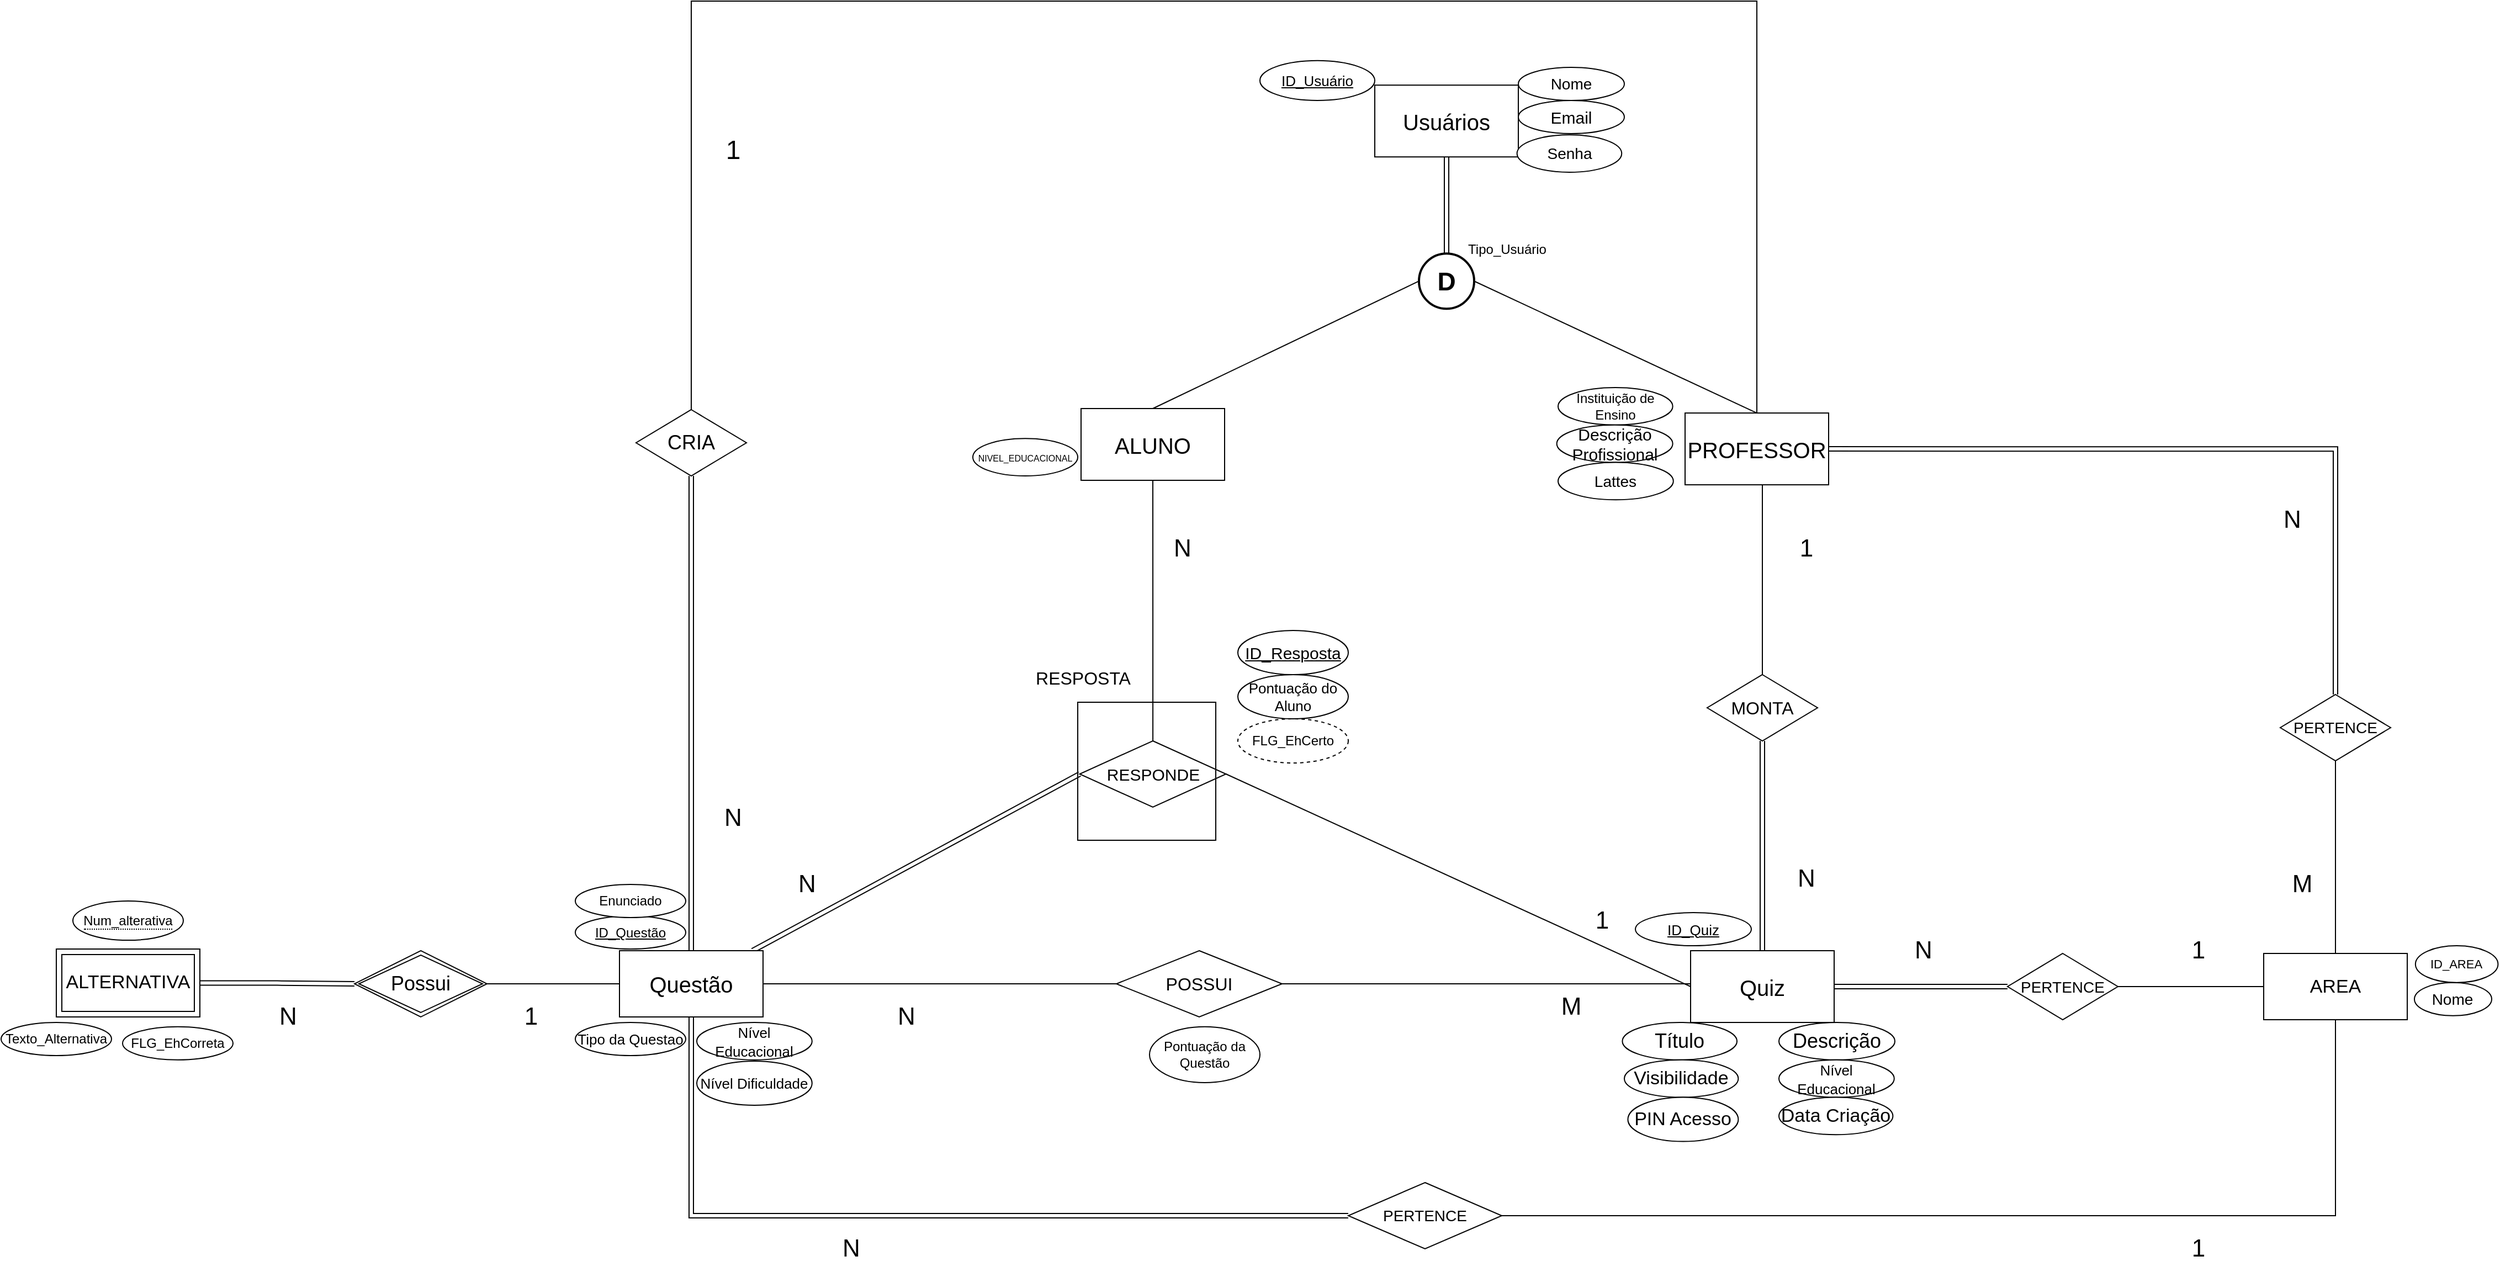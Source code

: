 <mxfile version="28.2.5">
  <diagram name="Page-1" id="YVpiMR4nA6CNScTN-7gp">
    <mxGraphModel dx="2546" dy="1236" grid="1" gridSize="10" guides="1" tooltips="1" connect="1" arrows="1" fold="1" page="1" pageScale="1" pageWidth="827" pageHeight="1169" math="0" shadow="0">
      <root>
        <mxCell id="0" />
        <mxCell id="1" parent="0" />
        <mxCell id="w3f4xxzkqYW7iUIbuq_6-1" style="edgeStyle=orthogonalEdgeStyle;rounded=0;orthogonalLoop=1;jettySize=auto;html=1;exitX=0.5;exitY=1;exitDx=0;exitDy=0;entryX=0;entryY=0.5;entryDx=0;entryDy=0;endArrow=none;endFill=0;shape=link;" parent="1" source="w3f4xxzkqYW7iUIbuq_6-49" target="w3f4xxzkqYW7iUIbuq_6-18" edge="1">
          <mxGeometry relative="1" as="geometry">
            <Array as="points">
              <mxPoint x="665" y="1190" />
            </Array>
          </mxGeometry>
        </mxCell>
        <mxCell id="w3f4xxzkqYW7iUIbuq_6-2" style="edgeStyle=orthogonalEdgeStyle;rounded=0;orthogonalLoop=1;jettySize=auto;html=1;exitX=1;exitY=0.5;exitDx=0;exitDy=0;endArrow=none;endFill=0;shape=link;entryX=0;entryY=0.5;entryDx=0;entryDy=0;" parent="1" source="w3f4xxzkqYW7iUIbuq_6-3" target="w3f4xxzkqYW7iUIbuq_6-21" edge="1">
          <mxGeometry relative="1" as="geometry">
            <mxPoint x="1660" y="1090" as="targetPoint" />
          </mxGeometry>
        </mxCell>
        <mxCell id="w3f4xxzkqYW7iUIbuq_6-3" value="&lt;font style=&quot;font-size: 20px;&quot;&gt;Quiz&lt;/font&gt;" style="rounded=0;whiteSpace=wrap;html=1;container=0;" parent="1" vertex="1">
          <mxGeometry x="1570" y="950" width="130" height="65" as="geometry" />
        </mxCell>
        <mxCell id="w3f4xxzkqYW7iUIbuq_6-4" value="&lt;font style=&quot;font-size: 20px;&quot;&gt;ALUNO&lt;/font&gt;" style="rounded=0;whiteSpace=wrap;html=1;" parent="1" vertex="1">
          <mxGeometry x="1018" y="459" width="130" height="65" as="geometry" />
        </mxCell>
        <mxCell id="w3f4xxzkqYW7iUIbuq_6-5" style="edgeStyle=orthogonalEdgeStyle;rounded=0;orthogonalLoop=1;jettySize=auto;html=1;exitX=1;exitY=0.5;exitDx=0;exitDy=0;endArrow=none;endFill=0;shape=link;" parent="1" source="w3f4xxzkqYW7iUIbuq_6-6" target="w3f4xxzkqYW7iUIbuq_6-10" edge="1">
          <mxGeometry relative="1" as="geometry" />
        </mxCell>
        <mxCell id="w3f4xxzkqYW7iUIbuq_6-6" value="&lt;font style=&quot;font-size: 20px;&quot;&gt;PROFESSOR&lt;/font&gt;" style="rounded=0;whiteSpace=wrap;html=1;" parent="1" vertex="1">
          <mxGeometry x="1565" y="463.06" width="130" height="65" as="geometry" />
        </mxCell>
        <mxCell id="w3f4xxzkqYW7iUIbuq_6-7" style="rounded=0;orthogonalLoop=1;jettySize=auto;html=1;endArrow=none;endFill=0;entryX=0;entryY=0.5;entryDx=0;entryDy=0;exitX=1;exitY=0.5;exitDx=0;exitDy=0;" parent="1" source="w3f4xxzkqYW7iUIbuq_6-9" target="w3f4xxzkqYW7iUIbuq_6-3" edge="1">
          <mxGeometry relative="1" as="geometry">
            <mxPoint x="1326.19" y="958" as="sourcePoint" />
            <mxPoint x="1620" y="955" as="targetPoint" />
          </mxGeometry>
        </mxCell>
        <mxCell id="w3f4xxzkqYW7iUIbuq_6-8" style="edgeStyle=orthogonalEdgeStyle;rounded=0;orthogonalLoop=1;jettySize=auto;html=1;entryX=0.5;entryY=1;entryDx=0;entryDy=0;endArrow=none;endFill=0;" parent="1" source="w3f4xxzkqYW7iUIbuq_6-9" target="w3f4xxzkqYW7iUIbuq_6-4" edge="1">
          <mxGeometry relative="1" as="geometry" />
        </mxCell>
        <mxCell id="w3f4xxzkqYW7iUIbuq_6-9" value="&lt;font style=&quot;font-size: 15px;&quot;&gt;RESPONDE&lt;/font&gt;" style="rhombus;whiteSpace=wrap;html=1;" parent="1" vertex="1">
          <mxGeometry x="1016.75" y="760" width="132.5" height="60" as="geometry" />
        </mxCell>
        <mxCell id="w3f4xxzkqYW7iUIbuq_6-10" value="&lt;font style=&quot;font-size: 14px;&quot;&gt;PERTENCE&lt;/font&gt;" style="rhombus;whiteSpace=wrap;html=1;" parent="1" vertex="1">
          <mxGeometry x="2104" y="718" width="100" height="60" as="geometry" />
        </mxCell>
        <mxCell id="w3f4xxzkqYW7iUIbuq_6-11" value="" style="endArrow=none;html=1;rounded=0;entryX=0;entryY=0.5;entryDx=0;entryDy=0;entryPerimeter=0;exitX=0.5;exitY=0;exitDx=0;exitDy=0;" parent="1" source="w3f4xxzkqYW7iUIbuq_6-4" target="w3f4xxzkqYW7iUIbuq_6-28" edge="1">
          <mxGeometry width="50" height="50" relative="1" as="geometry">
            <mxPoint x="1290" y="373" as="sourcePoint" />
            <mxPoint x="1421" y="360" as="targetPoint" />
          </mxGeometry>
        </mxCell>
        <mxCell id="w3f4xxzkqYW7iUIbuq_6-12" value="" style="endArrow=none;html=1;rounded=0;entryX=0.5;entryY=0;entryDx=0;entryDy=0;exitX=1;exitY=0.5;exitDx=0;exitDy=0;exitPerimeter=0;" parent="1" source="w3f4xxzkqYW7iUIbuq_6-28" target="w3f4xxzkqYW7iUIbuq_6-6" edge="1">
          <mxGeometry width="50" height="50" relative="1" as="geometry">
            <mxPoint x="1457" y="360" as="sourcePoint" />
            <mxPoint x="1644" y="374" as="targetPoint" />
          </mxGeometry>
        </mxCell>
        <mxCell id="w3f4xxzkqYW7iUIbuq_6-13" style="edgeStyle=orthogonalEdgeStyle;rounded=0;orthogonalLoop=1;jettySize=auto;html=1;exitX=0.5;exitY=1;exitDx=0;exitDy=0;endArrow=none;endFill=0;shape=link;" parent="1" source="w3f4xxzkqYW7iUIbuq_6-15" target="w3f4xxzkqYW7iUIbuq_6-3" edge="1">
          <mxGeometry relative="1" as="geometry" />
        </mxCell>
        <mxCell id="w3f4xxzkqYW7iUIbuq_6-14" style="edgeStyle=orthogonalEdgeStyle;rounded=0;orthogonalLoop=1;jettySize=auto;html=1;endArrow=none;endFill=0;" parent="1" source="w3f4xxzkqYW7iUIbuq_6-15" edge="1">
          <mxGeometry relative="1" as="geometry">
            <mxPoint x="1635" y="528" as="targetPoint" />
            <Array as="points">
              <mxPoint x="1635" y="528" />
            </Array>
          </mxGeometry>
        </mxCell>
        <mxCell id="w3f4xxzkqYW7iUIbuq_6-15" value="&lt;font style=&quot;font-size: 16px;&quot;&gt;MONTA&lt;/font&gt;" style="rhombus;whiteSpace=wrap;html=1;" parent="1" vertex="1">
          <mxGeometry x="1585" y="700" width="100" height="60" as="geometry" />
        </mxCell>
        <mxCell id="w3f4xxzkqYW7iUIbuq_6-16" value="&lt;span style=&quot;font-size: 17px;&quot;&gt;AREA&lt;/span&gt;" style="rounded=0;whiteSpace=wrap;html=1;" parent="1" vertex="1">
          <mxGeometry x="2089" y="952.5" width="130" height="60" as="geometry" />
        </mxCell>
        <mxCell id="w3f4xxzkqYW7iUIbuq_6-17" style="edgeStyle=orthogonalEdgeStyle;rounded=0;orthogonalLoop=1;jettySize=auto;html=1;entryX=0.5;entryY=1;entryDx=0;entryDy=0;endArrow=none;endFill=0;" parent="1" source="w3f4xxzkqYW7iUIbuq_6-18" target="w3f4xxzkqYW7iUIbuq_6-16" edge="1">
          <mxGeometry relative="1" as="geometry" />
        </mxCell>
        <mxCell id="w3f4xxzkqYW7iUIbuq_6-18" value="&lt;font&gt;PERTENCE&lt;/font&gt;" style="rhombus;whiteSpace=wrap;html=1;fontSize=14;" parent="1" vertex="1">
          <mxGeometry x="1260" y="1160" width="139" height="60" as="geometry" />
        </mxCell>
        <mxCell id="w3f4xxzkqYW7iUIbuq_6-19" style="edgeStyle=orthogonalEdgeStyle;rounded=0;orthogonalLoop=1;jettySize=auto;html=1;exitX=0.5;exitY=1;exitDx=0;exitDy=0;entryX=0.5;entryY=0;entryDx=0;entryDy=0;endArrow=none;endFill=0;" parent="1" source="w3f4xxzkqYW7iUIbuq_6-10" target="w3f4xxzkqYW7iUIbuq_6-16" edge="1">
          <mxGeometry relative="1" as="geometry" />
        </mxCell>
        <mxCell id="w3f4xxzkqYW7iUIbuq_6-20" style="edgeStyle=orthogonalEdgeStyle;rounded=0;orthogonalLoop=1;jettySize=auto;html=1;entryX=0;entryY=0.5;entryDx=0;entryDy=0;endArrow=none;endFill=0;exitX=1;exitY=0.5;exitDx=0;exitDy=0;" parent="1" source="w3f4xxzkqYW7iUIbuq_6-21" target="w3f4xxzkqYW7iUIbuq_6-16" edge="1">
          <mxGeometry relative="1" as="geometry">
            <mxPoint x="2095" y="990" as="targetPoint" />
            <mxPoint x="1957" y="990" as="sourcePoint" />
            <Array as="points" />
          </mxGeometry>
        </mxCell>
        <mxCell id="w3f4xxzkqYW7iUIbuq_6-21" value="&lt;font style=&quot;font-size: 14px;&quot;&gt;PERTENCE&lt;/font&gt;" style="rhombus;whiteSpace=wrap;html=1;" parent="1" vertex="1">
          <mxGeometry x="1857" y="952.5" width="100" height="60" as="geometry" />
        </mxCell>
        <mxCell id="w3f4xxzkqYW7iUIbuq_6-22" value="&lt;font style=&quot;font-size: 16px;&quot;&gt;RESPOSTA&lt;/font&gt;" style="text;html=1;align=center;verticalAlign=middle;whiteSpace=wrap;rounded=0;" parent="1" vertex="1">
          <mxGeometry x="990" y="688" width="60" height="30" as="geometry" />
        </mxCell>
        <mxCell id="w3f4xxzkqYW7iUIbuq_6-23" value="" style="group" parent="1" vertex="1" connectable="0">
          <mxGeometry x="2224" y="945.56" width="77.23" height="99.438" as="geometry" />
        </mxCell>
        <mxCell id="w3f4xxzkqYW7iUIbuq_6-24" value="&lt;span style=&quot;font-size: 14px;&quot;&gt;Nome&lt;/span&gt;" style="ellipse;whiteSpace=wrap;html=1;fontStyle=0" parent="w3f4xxzkqYW7iUIbuq_6-23" vertex="1">
          <mxGeometry x="1.49" y="33.33" width="70" height="30" as="geometry" />
        </mxCell>
        <mxCell id="w3f4xxzkqYW7iUIbuq_6-25" value="&lt;span&gt;&lt;font style=&quot;font-size: 11px;&quot;&gt;ID_AREA&lt;/font&gt;&lt;/span&gt;" style="ellipse;whiteSpace=wrap;html=1;fontSize=8;" parent="w3f4xxzkqYW7iUIbuq_6-23" vertex="1">
          <mxGeometry x="2.42" width="74.81" height="33.33" as="geometry" />
        </mxCell>
        <mxCell id="w3f4xxzkqYW7iUIbuq_6-26" value="&lt;font&gt;1&lt;/font&gt;" style="text;strokeColor=none;align=center;fillColor=none;html=1;verticalAlign=middle;whiteSpace=wrap;rounded=0;fontColor=light-dark(#000000,#33FFFF);fontSize=22;" parent="1" vertex="1">
          <mxGeometry x="2010" y="1200" width="40" height="40" as="geometry" />
        </mxCell>
        <mxCell id="w3f4xxzkqYW7iUIbuq_6-27" value="" style="shape=link;html=1;rounded=0;entryX=0;entryY=0.5;entryDx=0;entryDy=0;" parent="1" source="w3f4xxzkqYW7iUIbuq_6-49" target="w3f4xxzkqYW7iUIbuq_6-9" edge="1">
          <mxGeometry width="100" relative="1" as="geometry">
            <mxPoint x="720" y="1100" as="sourcePoint" />
            <mxPoint x="820" y="1100" as="targetPoint" />
          </mxGeometry>
        </mxCell>
        <mxCell id="w3f4xxzkqYW7iUIbuq_6-28" value="&lt;font style=&quot;font-size: 23px;&quot;&gt;&lt;b&gt;D&lt;/b&gt;&lt;/font&gt;" style="strokeWidth=2;html=1;shape=mxgraph.flowchart.start_2;whiteSpace=wrap;container=0;" parent="1" vertex="1">
          <mxGeometry x="1324" y="318.61" width="50" height="50" as="geometry" />
        </mxCell>
        <mxCell id="w3f4xxzkqYW7iUIbuq_6-29" value="&lt;font style=&quot;font-size: 20px;&quot;&gt;Usuários&lt;/font&gt;" style="rounded=0;whiteSpace=wrap;html=1;container=0;" parent="1" vertex="1">
          <mxGeometry x="1284" y="166.11" width="130" height="65" as="geometry" />
        </mxCell>
        <mxCell id="w3f4xxzkqYW7iUIbuq_6-30" value="&lt;font style=&quot;font-size: 14px;&quot;&gt;Nome&lt;/font&gt;" style="ellipse;whiteSpace=wrap;html=1;fontStyle=0;container=0;" parent="1" vertex="1">
          <mxGeometry x="1414" y="150" width="96" height="30" as="geometry" />
        </mxCell>
        <mxCell id="w3f4xxzkqYW7iUIbuq_6-31" value="&lt;font style=&quot;font-size: 15px;&quot;&gt;Email&lt;/font&gt;" style="ellipse;whiteSpace=wrap;html=1;fontStyle=0;container=0;" parent="1" vertex="1">
          <mxGeometry x="1414" y="180" width="96" height="30" as="geometry" />
        </mxCell>
        <mxCell id="w3f4xxzkqYW7iUIbuq_6-32" value="" style="shape=link;html=1;rounded=0;exitX=0.5;exitY=0;exitDx=0;exitDy=0;exitPerimeter=0;entryX=0.5;entryY=1;entryDx=0;entryDy=0;" parent="1" source="w3f4xxzkqYW7iUIbuq_6-28" target="w3f4xxzkqYW7iUIbuq_6-29" edge="1">
          <mxGeometry width="100" relative="1" as="geometry">
            <mxPoint x="1340" y="306.11" as="sourcePoint" />
            <mxPoint x="1440" y="306.11" as="targetPoint" />
          </mxGeometry>
        </mxCell>
        <mxCell id="w3f4xxzkqYW7iUIbuq_6-33" value="Tipo_Usuário" style="text;strokeColor=none;align=center;fillColor=none;html=1;verticalAlign=middle;whiteSpace=wrap;rounded=0;" parent="1" vertex="1">
          <mxGeometry x="1374" y="300" width="60" height="30" as="geometry" />
        </mxCell>
        <mxCell id="w3f4xxzkqYW7iUIbuq_6-34" value="&lt;font style=&quot;font-size: 14px;&quot;&gt;Senha&lt;/font&gt;" style="ellipse;whiteSpace=wrap;html=1;fontSize=10;container=0;" parent="1" vertex="1">
          <mxGeometry x="1412.81" y="211.11" width="94.81" height="33.89" as="geometry" />
        </mxCell>
        <mxCell id="w3f4xxzkqYW7iUIbuq_6-35" style="edgeStyle=orthogonalEdgeStyle;rounded=0;orthogonalLoop=1;jettySize=auto;html=1;exitX=0.5;exitY=0;exitDx=0;exitDy=0;endArrow=none;endFill=0;entryX=0.5;entryY=0;entryDx=0;entryDy=0;" parent="1" source="w3f4xxzkqYW7iUIbuq_6-36" target="w3f4xxzkqYW7iUIbuq_6-6" edge="1">
          <mxGeometry relative="1" as="geometry">
            <mxPoint x="580" y="1165" as="sourcePoint" />
            <mxPoint x="1692" y="490" as="targetPoint" />
            <Array as="points">
              <mxPoint x="665" y="90" />
              <mxPoint x="1630" y="90" />
            </Array>
          </mxGeometry>
        </mxCell>
        <mxCell id="w3f4xxzkqYW7iUIbuq_6-36" value="CRIA" style="rhombus;whiteSpace=wrap;html=1;fontSize=18;" parent="1" vertex="1">
          <mxGeometry x="615" y="460" width="100" height="60" as="geometry" />
        </mxCell>
        <mxCell id="w3f4xxzkqYW7iUIbuq_6-37" style="edgeStyle=orthogonalEdgeStyle;rounded=0;orthogonalLoop=1;jettySize=auto;html=1;exitX=0.5;exitY=0;exitDx=0;exitDy=0;entryX=0.5;entryY=1;entryDx=0;entryDy=0;endArrow=none;endFill=0;shape=link;" parent="1" source="w3f4xxzkqYW7iUIbuq_6-49" target="w3f4xxzkqYW7iUIbuq_6-36" edge="1">
          <mxGeometry relative="1" as="geometry" />
        </mxCell>
        <mxCell id="w3f4xxzkqYW7iUIbuq_6-38" value="&lt;font&gt;1&lt;/font&gt;" style="text;strokeColor=none;align=center;fillColor=none;html=1;verticalAlign=middle;whiteSpace=wrap;rounded=0;fontColor=light-dark(#000000,#33FFFF);fontSize=24;" parent="1" vertex="1">
          <mxGeometry x="683" y="205" width="40" height="40" as="geometry" />
        </mxCell>
        <mxCell id="w3f4xxzkqYW7iUIbuq_6-39" value="&lt;font&gt;1&lt;/font&gt;" style="text;strokeColor=none;align=center;fillColor=none;html=1;verticalAlign=middle;whiteSpace=wrap;rounded=0;fontColor=light-dark(#000000,#33FFFF);fontSize=22;" parent="1" vertex="1">
          <mxGeometry x="2010" y="930" width="40" height="40" as="geometry" />
        </mxCell>
        <mxCell id="w3f4xxzkqYW7iUIbuq_6-40" value="&lt;font&gt;M&lt;/font&gt;" style="text;strokeColor=none;align=center;fillColor=none;html=1;verticalAlign=middle;whiteSpace=wrap;rounded=0;fontColor=light-dark(#000000,#33FFFF);fontSize=22;" parent="1" vertex="1">
          <mxGeometry x="2104" y="870" width="40" height="40" as="geometry" />
        </mxCell>
        <mxCell id="w3f4xxzkqYW7iUIbuq_6-41" value="N" style="text;strokeColor=none;align=center;fillColor=none;html=1;verticalAlign=middle;whiteSpace=wrap;rounded=0;fontColor=light-dark(#000000,#33FFFF);fontSize=22;" parent="1" vertex="1">
          <mxGeometry x="790" y="1200" width="40" height="40" as="geometry" />
        </mxCell>
        <mxCell id="w3f4xxzkqYW7iUIbuq_6-42" value="N" style="text;strokeColor=none;align=center;fillColor=none;html=1;verticalAlign=middle;whiteSpace=wrap;rounded=0;fontColor=light-dark(#000000,#33FFFF);fontSize=22;" parent="1" vertex="1">
          <mxGeometry x="2095" y="540" width="40" height="40" as="geometry" />
        </mxCell>
        <mxCell id="w3f4xxzkqYW7iUIbuq_6-43" value="N" style="text;strokeColor=none;align=center;fillColor=none;html=1;verticalAlign=middle;whiteSpace=wrap;rounded=0;fontColor=light-dark(#000000,#33FFFF);fontSize=22;" parent="1" vertex="1">
          <mxGeometry x="1655" y="865" width="40" height="40" as="geometry" />
        </mxCell>
        <mxCell id="w3f4xxzkqYW7iUIbuq_6-44" value="&lt;font&gt;1&lt;/font&gt;" style="text;strokeColor=none;align=center;fillColor=none;html=1;verticalAlign=middle;whiteSpace=wrap;rounded=0;fontColor=light-dark(#000000,#33FFFF);fontSize=22;" parent="1" vertex="1">
          <mxGeometry x="1655" y="565.56" width="40" height="40" as="geometry" />
        </mxCell>
        <mxCell id="w3f4xxzkqYW7iUIbuq_6-45" value="&lt;font&gt;1&lt;/font&gt;" style="text;strokeColor=none;align=center;fillColor=none;html=1;verticalAlign=middle;whiteSpace=wrap;rounded=0;fontColor=light-dark(#000000,#33FFFF);fontSize=22;" parent="1" vertex="1">
          <mxGeometry x="1470" y="902.78" width="40" height="40" as="geometry" />
        </mxCell>
        <mxCell id="w3f4xxzkqYW7iUIbuq_6-46" value="N" style="text;strokeColor=none;align=center;fillColor=none;html=1;verticalAlign=middle;whiteSpace=wrap;rounded=0;fontColor=light-dark(#000000,#33FFFF);fontSize=22;" parent="1" vertex="1">
          <mxGeometry x="750" y="870" width="40" height="40" as="geometry" />
        </mxCell>
        <mxCell id="w3f4xxzkqYW7iUIbuq_6-47" value="N" style="text;strokeColor=none;align=center;fillColor=none;html=1;verticalAlign=middle;whiteSpace=wrap;rounded=0;fontColor=light-dark(#000000,#33FFFF);fontSize=22;" parent="1" vertex="1">
          <mxGeometry x="1090" y="565.56" width="40" height="40" as="geometry" />
        </mxCell>
        <mxCell id="w3f4xxzkqYW7iUIbuq_6-48" style="edgeStyle=orthogonalEdgeStyle;rounded=0;orthogonalLoop=1;jettySize=auto;html=1;entryX=0;entryY=0.5;entryDx=0;entryDy=0;endArrow=none;endFill=0;" parent="1" source="w3f4xxzkqYW7iUIbuq_6-49" target="w3f4xxzkqYW7iUIbuq_6-82" edge="1">
          <mxGeometry relative="1" as="geometry" />
        </mxCell>
        <mxCell id="w3f4xxzkqYW7iUIbuq_6-49" value="&lt;font style=&quot;font-size: 20px;&quot;&gt;Questão&lt;/font&gt;" style="rounded=0;whiteSpace=wrap;html=1;" parent="1" vertex="1">
          <mxGeometry x="600" y="950" width="130" height="60" as="geometry" />
        </mxCell>
        <mxCell id="w3f4xxzkqYW7iUIbuq_6-50" style="edgeStyle=orthogonalEdgeStyle;rounded=0;orthogonalLoop=1;jettySize=auto;html=1;exitX=1;exitY=0.5;exitDx=0;exitDy=0;entryX=0;entryY=0.5;entryDx=0;entryDy=0;endArrow=none;endFill=0;shape=link;" parent="1" source="w3f4xxzkqYW7iUIbuq_6-51" target="w3f4xxzkqYW7iUIbuq_6-53" edge="1">
          <mxGeometry relative="1" as="geometry">
            <mxPoint x="593" y="899.83" as="sourcePoint" />
            <mxPoint x="660" y="899.83" as="targetPoint" />
            <Array as="points" />
          </mxGeometry>
        </mxCell>
        <mxCell id="w3f4xxzkqYW7iUIbuq_6-51" value="&lt;span style=&quot;font-size: 17px;&quot;&gt;ALTERNATIVA&lt;/span&gt;" style="shape=ext;margin=3;double=1;whiteSpace=wrap;html=1;align=center;" parent="1" vertex="1">
          <mxGeometry x="90" y="948.5" width="130" height="61.5" as="geometry" />
        </mxCell>
        <mxCell id="w3f4xxzkqYW7iUIbuq_6-52" style="edgeStyle=orthogonalEdgeStyle;rounded=0;orthogonalLoop=1;jettySize=auto;html=1;entryX=0;entryY=0.5;entryDx=0;entryDy=0;endArrow=none;endFill=0;" parent="1" source="w3f4xxzkqYW7iUIbuq_6-53" target="w3f4xxzkqYW7iUIbuq_6-49" edge="1">
          <mxGeometry relative="1" as="geometry" />
        </mxCell>
        <mxCell id="w3f4xxzkqYW7iUIbuq_6-53" value="&lt;font style=&quot;font-size: 18px;&quot;&gt;Possui&lt;/font&gt;" style="shape=rhombus;double=1;perimeter=rhombusPerimeter;whiteSpace=wrap;html=1;align=center;" parent="1" vertex="1">
          <mxGeometry x="360" y="950" width="120" height="60" as="geometry" />
        </mxCell>
        <mxCell id="w3f4xxzkqYW7iUIbuq_6-54" value="ID_Questão" style="ellipse;whiteSpace=wrap;html=1;fontStyle=4" parent="1" vertex="1">
          <mxGeometry x="560" y="918.5" width="100" height="30" as="geometry" />
        </mxCell>
        <mxCell id="w3f4xxzkqYW7iUIbuq_6-55" value="Enunciado" style="ellipse;whiteSpace=wrap;html=1;fontStyle=0" parent="1" vertex="1">
          <mxGeometry x="560" y="890" width="100" height="30" as="geometry" />
        </mxCell>
        <mxCell id="w3f4xxzkqYW7iUIbuq_6-56" value="N" style="text;strokeColor=none;align=center;fillColor=none;html=1;verticalAlign=middle;whiteSpace=wrap;rounded=0;fontColor=light-dark(#000000,#33FFFF);fontSize=22;" parent="1" vertex="1">
          <mxGeometry x="683" y="810" width="40" height="40" as="geometry" />
        </mxCell>
        <mxCell id="w3f4xxzkqYW7iUIbuq_6-57" value="&lt;font&gt;1&lt;/font&gt;" style="text;strokeColor=none;align=center;fillColor=none;html=1;verticalAlign=middle;whiteSpace=wrap;rounded=0;fontColor=light-dark(#000000,#33FFFF);fontSize=22;" parent="1" vertex="1">
          <mxGeometry x="500" y="990" width="40" height="40" as="geometry" />
        </mxCell>
        <mxCell id="w3f4xxzkqYW7iUIbuq_6-58" value="N" style="text;strokeColor=none;align=center;fillColor=none;html=1;verticalAlign=middle;whiteSpace=wrap;rounded=0;fontColor=light-dark(#000000,#33FFFF);fontSize=22;" parent="1" vertex="1">
          <mxGeometry x="280" y="990" width="40" height="40" as="geometry" />
        </mxCell>
        <mxCell id="w3f4xxzkqYW7iUIbuq_6-59" value="&lt;font style=&quot;font-size: 8px;&quot;&gt;NIVEL_EDUCACIONAL&lt;/font&gt;" style="ellipse;whiteSpace=wrap;html=1;fontSize=10;container=0;" parent="1" vertex="1">
          <mxGeometry x="920" y="486.11" width="95" height="33.89" as="geometry" />
        </mxCell>
        <mxCell id="w3f4xxzkqYW7iUIbuq_6-60" value="N" style="text;strokeColor=none;align=center;fillColor=none;html=1;verticalAlign=middle;whiteSpace=wrap;rounded=0;fontColor=light-dark(#000000,#33FFFF);fontSize=22;" parent="1" vertex="1">
          <mxGeometry x="1760.6" y="930" width="40" height="40" as="geometry" />
        </mxCell>
        <mxCell id="w3f4xxzkqYW7iUIbuq_6-61" value="" style="group" parent="1" vertex="1" connectable="0">
          <mxGeometry x="1460" y="440" width="105" height="195.56" as="geometry" />
        </mxCell>
        <mxCell id="w3f4xxzkqYW7iUIbuq_6-62" value="&lt;span style=&quot;font-size: 12px;&quot;&gt;Instituição de Ensino&lt;/span&gt;" style="ellipse;whiteSpace=wrap;html=1;fontSize=7;container=0;" parent="w3f4xxzkqYW7iUIbuq_6-61" vertex="1">
          <mxGeometry x="-10" width="103.81" height="33.89" as="geometry" />
        </mxCell>
        <mxCell id="w3f4xxzkqYW7iUIbuq_6-63" value="&lt;font style=&quot;font-size: 15px;&quot;&gt;Descrição Profissional&lt;/font&gt;" style="ellipse;whiteSpace=wrap;html=1;fontSize=7;container=0;" parent="w3f4xxzkqYW7iUIbuq_6-61" vertex="1">
          <mxGeometry x="-11.19" y="33.89" width="105" height="33.89" as="geometry" />
        </mxCell>
        <mxCell id="w3f4xxzkqYW7iUIbuq_6-64" value="Lattes" style="ellipse;whiteSpace=wrap;html=1;fontSize=14;container=0;" parent="w3f4xxzkqYW7iUIbuq_6-61" vertex="1">
          <mxGeometry x="-10" y="67.78" width="104.4" height="33.89" as="geometry" />
        </mxCell>
        <mxCell id="w3f4xxzkqYW7iUIbuq_6-65" value="&lt;font style=&quot;font-size: 18px;&quot;&gt;Descrição&lt;/font&gt;" style="ellipse;whiteSpace=wrap;html=1;fontSize=7;container=0;" parent="1" vertex="1">
          <mxGeometry x="1650" y="1015" width="105" height="33.89" as="geometry" />
        </mxCell>
        <mxCell id="w3f4xxzkqYW7iUIbuq_6-66" value="" style="whiteSpace=wrap;html=1;aspect=fixed;fillColor=none;" parent="1" vertex="1">
          <mxGeometry x="1015" y="725" width="125" height="125" as="geometry" />
        </mxCell>
        <mxCell id="w3f4xxzkqYW7iUIbuq_6-67" value="&lt;font style=&quot;font-size: 13px;&quot;&gt;ID_Quiz&lt;/font&gt;" style="ellipse;whiteSpace=wrap;html=1;fontStyle=4" parent="1" vertex="1">
          <mxGeometry x="1520" y="915.56" width="105" height="30" as="geometry" />
        </mxCell>
        <mxCell id="w3f4xxzkqYW7iUIbuq_6-68" value="&lt;font style=&quot;font-size: 18px;&quot;&gt;Título&lt;/font&gt;" style="ellipse;whiteSpace=wrap;html=1;fontSize=7;container=0;" parent="1" vertex="1">
          <mxGeometry x="1508.21" y="1015" width="103.81" height="33.89" as="geometry" />
        </mxCell>
        <mxCell id="w3f4xxzkqYW7iUIbuq_6-69" value="&lt;font style=&quot;font-size: 13px;&quot;&gt;Nível Educacional&lt;/font&gt;" style="ellipse;whiteSpace=wrap;html=1;fontSize=14;container=0;" parent="1" vertex="1">
          <mxGeometry x="1650" y="1048.89" width="104.4" height="33.89" as="geometry" />
        </mxCell>
        <mxCell id="w3f4xxzkqYW7iUIbuq_6-70" value="Visibilidade" style="ellipse;whiteSpace=wrap;html=1;fontSize=17;container=0;" parent="1" vertex="1">
          <mxGeometry x="1510" y="1048.89" width="103.21" height="33.89" as="geometry" />
        </mxCell>
        <mxCell id="w3f4xxzkqYW7iUIbuq_6-71" value="Data Criação" style="ellipse;whiteSpace=wrap;html=1;fontSize=17;container=0;" parent="1" vertex="1">
          <mxGeometry x="1650" y="1082.78" width="103.21" height="33.89" as="geometry" />
        </mxCell>
        <mxCell id="w3f4xxzkqYW7iUIbuq_6-72" value="&lt;span style=&quot;font-size: 13px;&quot;&gt;&lt;u&gt;ID_Usuário&lt;/u&gt;&lt;/span&gt;" style="ellipse;whiteSpace=wrap;html=1;fontSize=10;container=0;" parent="1" vertex="1">
          <mxGeometry x="1180" y="143.89" width="104" height="36.11" as="geometry" />
        </mxCell>
        <mxCell id="w3f4xxzkqYW7iUIbuq_6-73" value="Texto_Alternativa" style="ellipse;whiteSpace=wrap;html=1;fontStyle=0" parent="1" vertex="1">
          <mxGeometry x="40" y="1015" width="100" height="30" as="geometry" />
        </mxCell>
        <mxCell id="w3f4xxzkqYW7iUIbuq_6-74" value="FLG_EhCorreta" style="ellipse;whiteSpace=wrap;html=1;fontStyle=0" parent="1" vertex="1">
          <mxGeometry x="150" y="1018.89" width="100" height="30" as="geometry" />
        </mxCell>
        <mxCell id="w3f4xxzkqYW7iUIbuq_6-75" value="&lt;font style=&quot;font-size: 13px;&quot;&gt;Tipo da Questao&lt;/font&gt;" style="ellipse;whiteSpace=wrap;html=1;fontStyle=0" parent="1" vertex="1">
          <mxGeometry x="560" y="1015" width="100" height="30" as="geometry" />
        </mxCell>
        <mxCell id="w3f4xxzkqYW7iUIbuq_6-76" value="&lt;span style=&quot;border-bottom: 1px dotted&quot;&gt;Num_alterativa&lt;/span&gt;" style="ellipse;whiteSpace=wrap;html=1;align=center;" parent="1" vertex="1">
          <mxGeometry x="105" y="905" width="100" height="35.56" as="geometry" />
        </mxCell>
        <mxCell id="w3f4xxzkqYW7iUIbuq_6-77" value="FLG_EhCerto" style="ellipse;whiteSpace=wrap;html=1;align=center;dashed=1;" parent="1" vertex="1">
          <mxGeometry x="1160" y="740" width="100" height="40" as="geometry" />
        </mxCell>
        <mxCell id="w3f4xxzkqYW7iUIbuq_6-78" value="&lt;font style=&quot;font-size: 13px;&quot;&gt;Nível Educacional&lt;/font&gt;" style="ellipse;whiteSpace=wrap;html=1;fontSize=14;container=0;" parent="1" vertex="1">
          <mxGeometry x="670" y="1015" width="104.4" height="33.89" as="geometry" />
        </mxCell>
        <mxCell id="w3f4xxzkqYW7iUIbuq_6-79" value="&lt;font style=&quot;font-size: 13px;&quot;&gt;Nível Dificuldade&lt;/font&gt;" style="ellipse;whiteSpace=wrap;html=1;fontSize=14;container=0;" parent="1" vertex="1">
          <mxGeometry x="670" y="1050" width="104.4" height="40" as="geometry" />
        </mxCell>
        <mxCell id="w3f4xxzkqYW7iUIbuq_6-80" value="Pontuação da Questão" style="ellipse;whiteSpace=wrap;html=1;align=center;" parent="1" vertex="1">
          <mxGeometry x="1080" y="1018.89" width="100" height="50.56" as="geometry" />
        </mxCell>
        <mxCell id="w3f4xxzkqYW7iUIbuq_6-81" style="edgeStyle=orthogonalEdgeStyle;rounded=0;orthogonalLoop=1;jettySize=auto;html=1;endArrow=none;endFill=0;" parent="1" source="w3f4xxzkqYW7iUIbuq_6-82" edge="1">
          <mxGeometry relative="1" as="geometry">
            <mxPoint x="1570" y="980" as="targetPoint" />
          </mxGeometry>
        </mxCell>
        <mxCell id="w3f4xxzkqYW7iUIbuq_6-82" value="&lt;font style=&quot;font-size: 16px;&quot;&gt;POSSUI&lt;/font&gt;" style="rhombus;whiteSpace=wrap;html=1;" parent="1" vertex="1">
          <mxGeometry x="1050" y="950" width="150" height="60" as="geometry" />
        </mxCell>
        <mxCell id="w3f4xxzkqYW7iUIbuq_6-83" value="N" style="text;strokeColor=none;align=center;fillColor=none;html=1;verticalAlign=middle;whiteSpace=wrap;rounded=0;fontColor=light-dark(#000000,#33FFFF);fontSize=22;" parent="1" vertex="1">
          <mxGeometry x="840" y="990" width="40" height="40" as="geometry" />
        </mxCell>
        <mxCell id="w3f4xxzkqYW7iUIbuq_6-84" value="M" style="text;strokeColor=none;align=center;fillColor=none;html=1;verticalAlign=middle;whiteSpace=wrap;rounded=0;fontColor=light-dark(#000000,#33FFFF);fontSize=22;" parent="1" vertex="1">
          <mxGeometry x="1442" y="980.56" width="40" height="40" as="geometry" />
        </mxCell>
        <mxCell id="w3f4xxzkqYW7iUIbuq_6-85" value="&lt;font style=&quot;font-size: 13px;&quot;&gt;Pontuação do Aluno&lt;/font&gt;" style="ellipse;whiteSpace=wrap;html=1;align=center;" parent="1" vertex="1">
          <mxGeometry x="1160" y="700" width="100" height="40" as="geometry" />
        </mxCell>
        <mxCell id="w3f4xxzkqYW7iUIbuq_6-86" value="&lt;span style=&quot;font-size: 17px;&quot;&gt;PIN Acesso&lt;/span&gt;" style="ellipse;whiteSpace=wrap;html=1;align=center;" parent="1" vertex="1">
          <mxGeometry x="1513.21" y="1082.78" width="100" height="40" as="geometry" />
        </mxCell>
        <mxCell id="w3f4xxzkqYW7iUIbuq_6-87" value="&lt;span style=&quot;font-size: 15px;&quot;&gt;ID_Resposta&lt;/span&gt;" style="ellipse;whiteSpace=wrap;html=1;align=center;fontStyle=4;" parent="1" vertex="1">
          <mxGeometry x="1160" y="660" width="100" height="40" as="geometry" />
        </mxCell>
      </root>
    </mxGraphModel>
  </diagram>
</mxfile>
